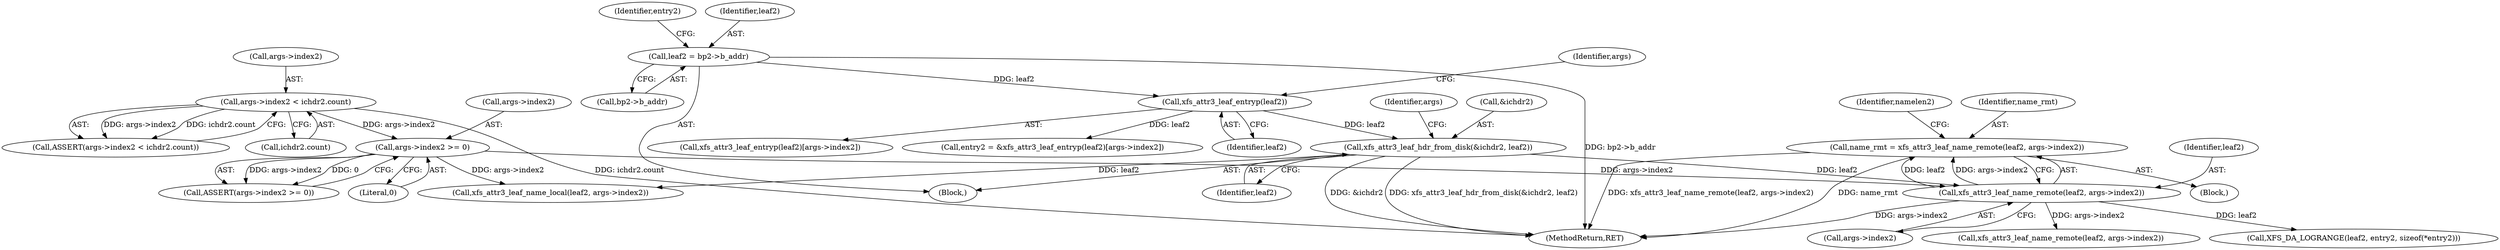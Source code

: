 digraph "0_linux_8275cdd0e7ac550dcce2b3ef6d2fb3b808c1ae59_4@pointer" {
"1000316" [label="(Call,name_rmt = xfs_attr3_leaf_name_remote(leaf2, args->index2))"];
"1000318" [label="(Call,xfs_attr3_leaf_name_remote(leaf2, args->index2))"];
"1000223" [label="(Call,xfs_attr3_leaf_hdr_from_disk(&ichdr2, leaf2))"];
"1000200" [label="(Call,xfs_attr3_leaf_entryp(leaf2))"];
"1000191" [label="(Call,leaf2 = bp2->b_addr)"];
"1000236" [label="(Call,args->index2 >= 0)"];
"1000228" [label="(Call,args->index2 < ichdr2.count)"];
"1000324" [label="(Identifier,namelen2)"];
"1000226" [label="(Identifier,leaf2)"];
"1000443" [label="(Call,XFS_DA_LOGRANGE(leaf2, entry2, sizeof(*entry2)))"];
"1000199" [label="(Call,xfs_attr3_leaf_entryp(leaf2)[args->index2])"];
"1000235" [label="(Call,ASSERT(args->index2 >= 0))"];
"1000223" [label="(Call,xfs_attr3_leaf_hdr_from_disk(&ichdr2, leaf2))"];
"1000315" [label="(Block,)"];
"1000237" [label="(Call,args->index2)"];
"1000197" [label="(Identifier,entry2)"];
"1000232" [label="(Call,ichdr2.count)"];
"1000498" [label="(MethodReturn,RET)"];
"1000297" [label="(Call,xfs_attr3_leaf_name_local(leaf2, args->index2))"];
"1000196" [label="(Call,entry2 = &xfs_attr3_leaf_entryp(leaf2)[args->index2])"];
"1000240" [label="(Literal,0)"];
"1000236" [label="(Call,args->index2 >= 0)"];
"1000319" [label="(Identifier,leaf2)"];
"1000193" [label="(Call,bp2->b_addr)"];
"1000230" [label="(Identifier,args)"];
"1000191" [label="(Call,leaf2 = bp2->b_addr)"];
"1000320" [label="(Call,args->index2)"];
"1000318" [label="(Call,xfs_attr3_leaf_name_remote(leaf2, args->index2))"];
"1000227" [label="(Call,ASSERT(args->index2 < ichdr2.count))"];
"1000200" [label="(Call,xfs_attr3_leaf_entryp(leaf2))"];
"1000224" [label="(Call,&ichdr2)"];
"1000192" [label="(Identifier,leaf2)"];
"1000228" [label="(Call,args->index2 < ichdr2.count)"];
"1000317" [label="(Identifier,name_rmt)"];
"1000201" [label="(Identifier,leaf2)"];
"1000203" [label="(Identifier,args)"];
"1000316" [label="(Call,name_rmt = xfs_attr3_leaf_name_remote(leaf2, args->index2))"];
"1000460" [label="(Call,xfs_attr3_leaf_name_remote(leaf2, args->index2))"];
"1000229" [label="(Call,args->index2)"];
"1000105" [label="(Block,)"];
"1000316" -> "1000315"  [label="AST: "];
"1000316" -> "1000318"  [label="CFG: "];
"1000317" -> "1000316"  [label="AST: "];
"1000318" -> "1000316"  [label="AST: "];
"1000324" -> "1000316"  [label="CFG: "];
"1000316" -> "1000498"  [label="DDG: xfs_attr3_leaf_name_remote(leaf2, args->index2)"];
"1000316" -> "1000498"  [label="DDG: name_rmt"];
"1000318" -> "1000316"  [label="DDG: leaf2"];
"1000318" -> "1000316"  [label="DDG: args->index2"];
"1000318" -> "1000320"  [label="CFG: "];
"1000319" -> "1000318"  [label="AST: "];
"1000320" -> "1000318"  [label="AST: "];
"1000318" -> "1000498"  [label="DDG: args->index2"];
"1000223" -> "1000318"  [label="DDG: leaf2"];
"1000236" -> "1000318"  [label="DDG: args->index2"];
"1000318" -> "1000443"  [label="DDG: leaf2"];
"1000318" -> "1000460"  [label="DDG: args->index2"];
"1000223" -> "1000105"  [label="AST: "];
"1000223" -> "1000226"  [label="CFG: "];
"1000224" -> "1000223"  [label="AST: "];
"1000226" -> "1000223"  [label="AST: "];
"1000230" -> "1000223"  [label="CFG: "];
"1000223" -> "1000498"  [label="DDG: xfs_attr3_leaf_hdr_from_disk(&ichdr2, leaf2)"];
"1000223" -> "1000498"  [label="DDG: &ichdr2"];
"1000200" -> "1000223"  [label="DDG: leaf2"];
"1000223" -> "1000297"  [label="DDG: leaf2"];
"1000200" -> "1000199"  [label="AST: "];
"1000200" -> "1000201"  [label="CFG: "];
"1000201" -> "1000200"  [label="AST: "];
"1000203" -> "1000200"  [label="CFG: "];
"1000200" -> "1000196"  [label="DDG: leaf2"];
"1000191" -> "1000200"  [label="DDG: leaf2"];
"1000191" -> "1000105"  [label="AST: "];
"1000191" -> "1000193"  [label="CFG: "];
"1000192" -> "1000191"  [label="AST: "];
"1000193" -> "1000191"  [label="AST: "];
"1000197" -> "1000191"  [label="CFG: "];
"1000191" -> "1000498"  [label="DDG: bp2->b_addr"];
"1000236" -> "1000235"  [label="AST: "];
"1000236" -> "1000240"  [label="CFG: "];
"1000237" -> "1000236"  [label="AST: "];
"1000240" -> "1000236"  [label="AST: "];
"1000235" -> "1000236"  [label="CFG: "];
"1000236" -> "1000235"  [label="DDG: args->index2"];
"1000236" -> "1000235"  [label="DDG: 0"];
"1000228" -> "1000236"  [label="DDG: args->index2"];
"1000236" -> "1000297"  [label="DDG: args->index2"];
"1000228" -> "1000227"  [label="AST: "];
"1000228" -> "1000232"  [label="CFG: "];
"1000229" -> "1000228"  [label="AST: "];
"1000232" -> "1000228"  [label="AST: "];
"1000227" -> "1000228"  [label="CFG: "];
"1000228" -> "1000498"  [label="DDG: ichdr2.count"];
"1000228" -> "1000227"  [label="DDG: args->index2"];
"1000228" -> "1000227"  [label="DDG: ichdr2.count"];
}
